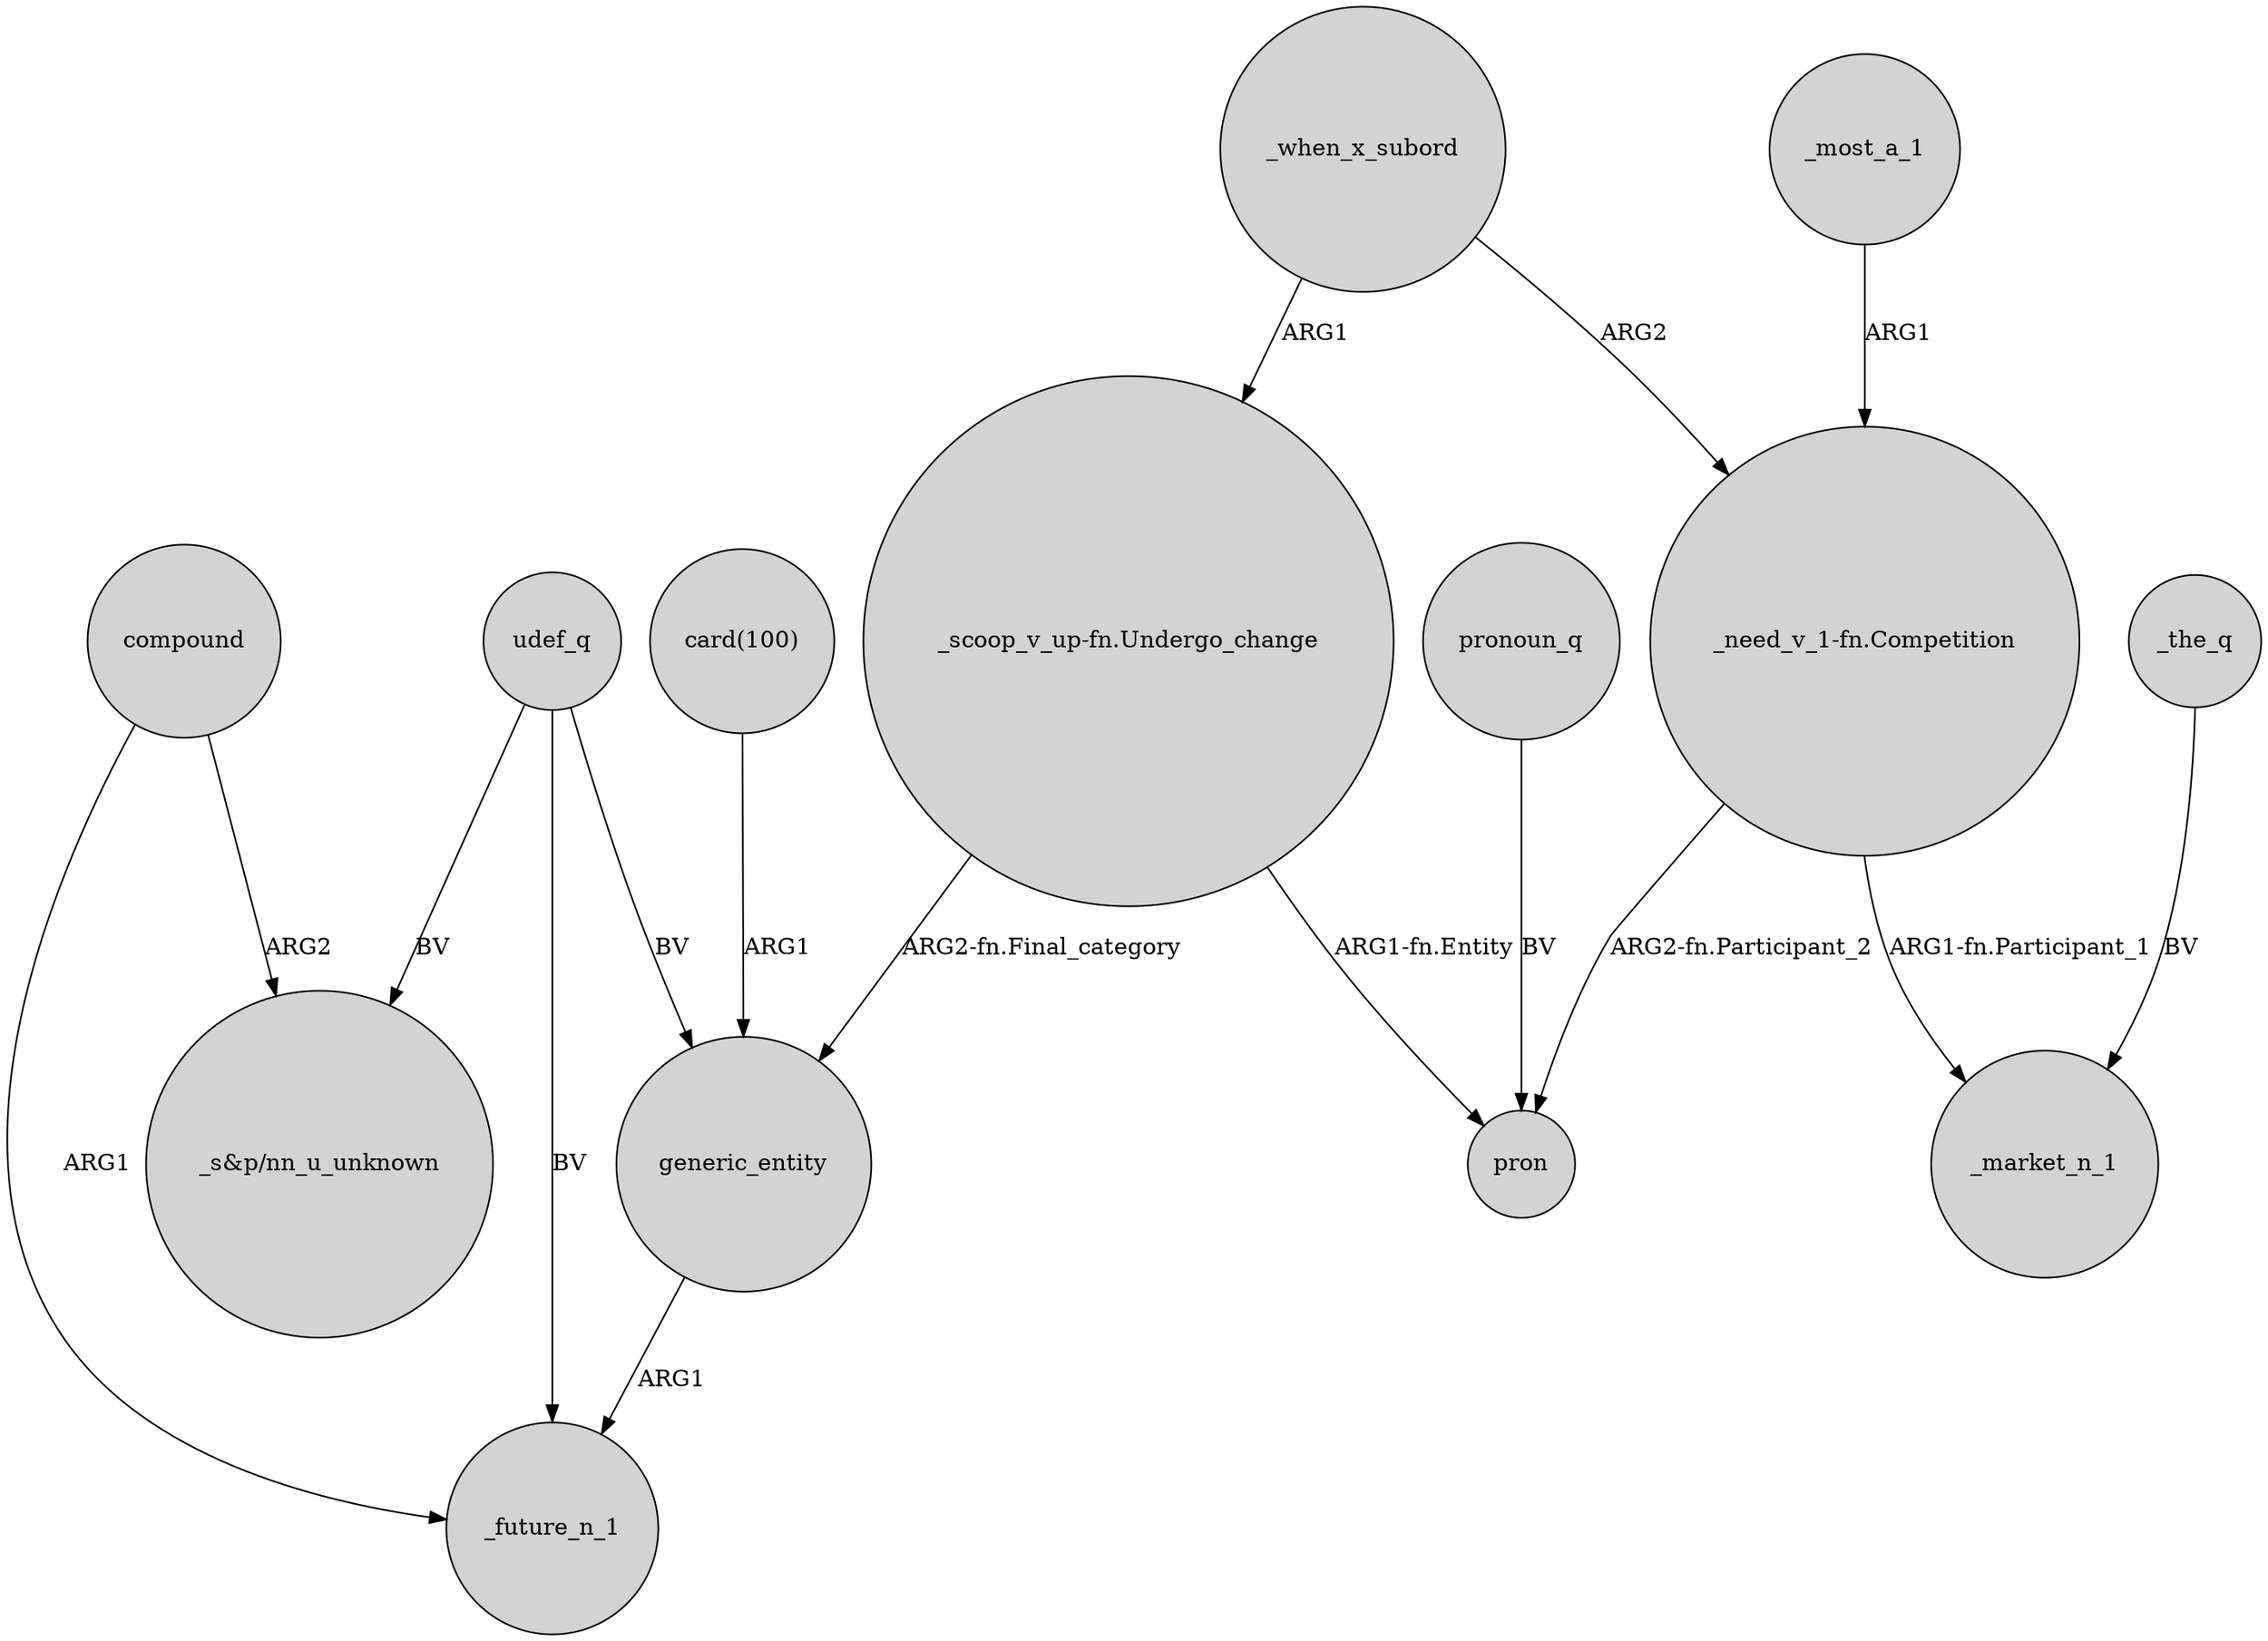 digraph {
	node [shape=circle style=filled]
	"_need_v_1-fn.Competition" -> pron [label="ARG2-fn.Participant_2"]
	_when_x_subord -> "_scoop_v_up-fn.Undergo_change" [label=ARG1]
	compound -> _future_n_1 [label=ARG1]
	udef_q -> "_s&p/nn_u_unknown" [label=BV]
	_most_a_1 -> "_need_v_1-fn.Competition" [label=ARG1]
	udef_q -> _future_n_1 [label=BV]
	udef_q -> generic_entity [label=BV]
	_the_q -> _market_n_1 [label=BV]
	"_scoop_v_up-fn.Undergo_change" -> pron [label="ARG1-fn.Entity"]
	"_scoop_v_up-fn.Undergo_change" -> generic_entity [label="ARG2-fn.Final_category"]
	compound -> "_s&p/nn_u_unknown" [label=ARG2]
	generic_entity -> _future_n_1 [label=ARG1]
	pronoun_q -> pron [label=BV]
	"card(100)" -> generic_entity [label=ARG1]
	"_need_v_1-fn.Competition" -> _market_n_1 [label="ARG1-fn.Participant_1"]
	_when_x_subord -> "_need_v_1-fn.Competition" [label=ARG2]
}
